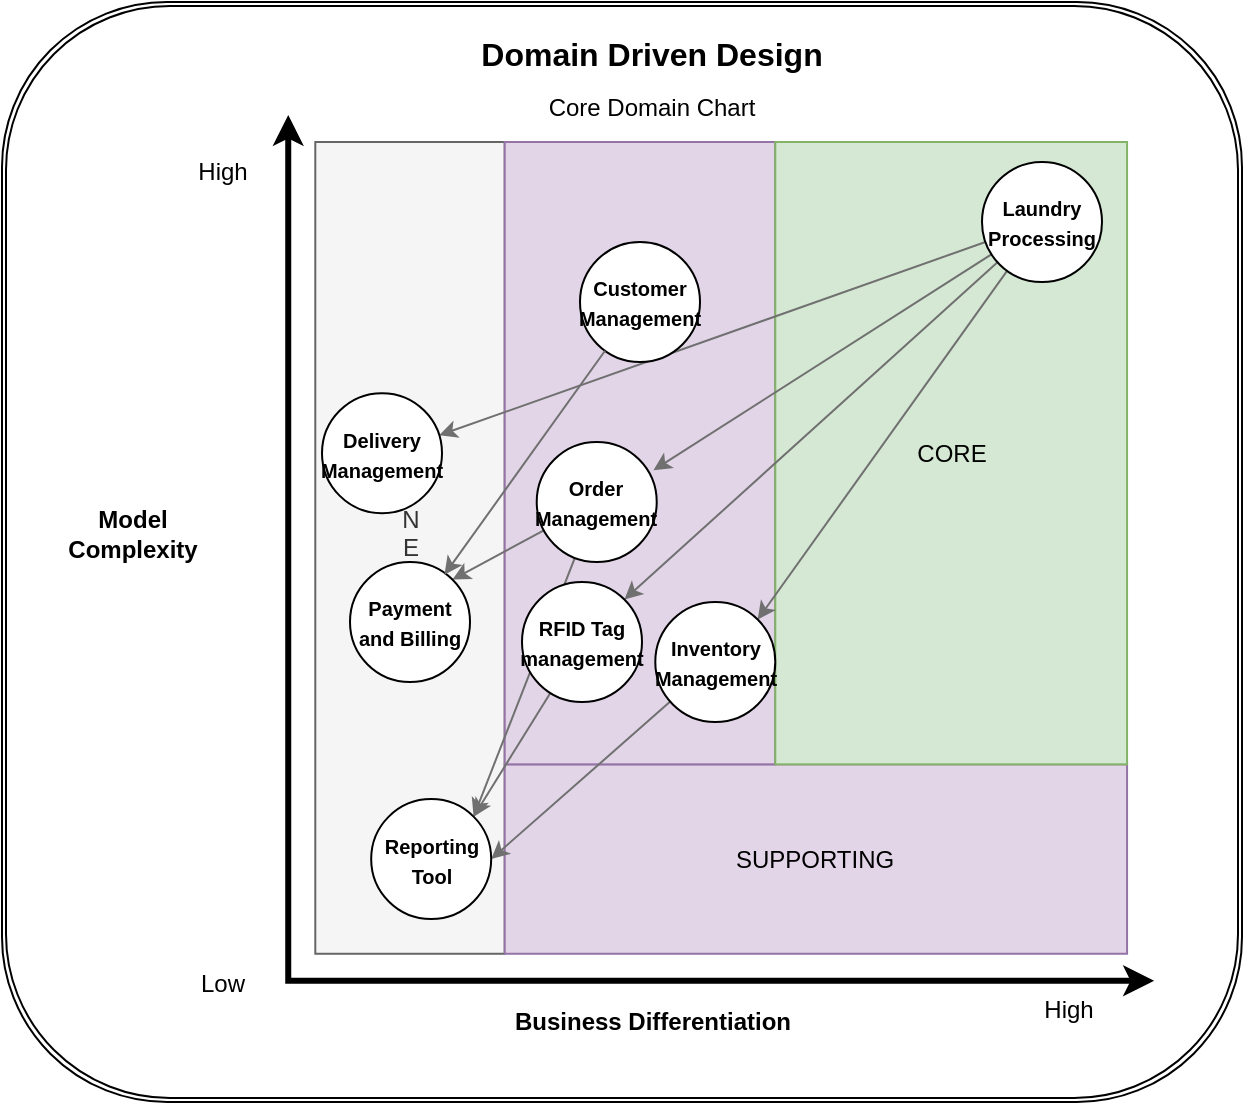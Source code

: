 <mxfile version="22.1.5" type="device">
  <diagram name="Page-1" id="aKo8Me5m3sxfuaf3LqEu">
    <mxGraphModel dx="1865" dy="1249" grid="1" gridSize="10" guides="1" tooltips="1" connect="1" arrows="1" fold="1" page="1" pageScale="1" pageWidth="850" pageHeight="1100" math="0" shadow="0">
      <root>
        <mxCell id="0" />
        <mxCell id="1" parent="0" />
        <mxCell id="ZvzKdwdDJXi8HPL2UeGB-38" value="" style="group;aspect=fixed;" vertex="1" connectable="0" parent="1">
          <mxGeometry x="120" y="170" width="620" height="550" as="geometry" />
        </mxCell>
        <mxCell id="ZvzKdwdDJXi8HPL2UeGB-32" value="" style="shape=ext;double=1;rounded=1;whiteSpace=wrap;html=1;" vertex="1" parent="ZvzKdwdDJXi8HPL2UeGB-38">
          <mxGeometry width="620" height="550" as="geometry" />
        </mxCell>
        <mxCell id="ZvzKdwdDJXi8HPL2UeGB-13" value="" style="group;aspect=fixed;movable=1;resizable=1;rotatable=1;deletable=1;editable=1;locked=0;connectable=1;" vertex="1" connectable="0" parent="ZvzKdwdDJXi8HPL2UeGB-38">
          <mxGeometry x="20" y="70" width="554.71" height="460" as="geometry" />
        </mxCell>
        <mxCell id="ZvzKdwdDJXi8HPL2UeGB-1" value="" style="endArrow=classic;startArrow=classic;html=1;rounded=0;strokeWidth=3;" edge="1" parent="ZvzKdwdDJXi8HPL2UeGB-13">
          <mxGeometry width="50" height="50" relative="1" as="geometry">
            <mxPoint x="556.063" y="419.412" as="sourcePoint" />
            <mxPoint x="123.119" y="-13.529" as="targetPoint" />
            <Array as="points">
              <mxPoint x="123.119" y="419.412" />
            </Array>
          </mxGeometry>
        </mxCell>
        <mxCell id="ZvzKdwdDJXi8HPL2UeGB-2" value="G&lt;br&gt;E&lt;br&gt;N&lt;br&gt;E&lt;br&gt;R&lt;br&gt;I&lt;br&gt;C" style="rounded=0;whiteSpace=wrap;html=1;fillColor=#f5f5f5;fontColor=#333333;strokeColor=#666666;" vertex="1" parent="ZvzKdwdDJXi8HPL2UeGB-13">
          <mxGeometry x="136.648" width="94.707" height="405.882" as="geometry" />
        </mxCell>
        <mxCell id="ZvzKdwdDJXi8HPL2UeGB-3" value="SUPPORTING" style="rounded=0;whiteSpace=wrap;html=1;fillColor=#e1d5e7;strokeColor=#9673a6;" vertex="1" parent="ZvzKdwdDJXi8HPL2UeGB-13">
          <mxGeometry x="231.355" y="311.176" width="311.179" height="94.706" as="geometry" />
        </mxCell>
        <mxCell id="ZvzKdwdDJXi8HPL2UeGB-4" value="" style="rounded=0;whiteSpace=wrap;html=1;fillColor=#e1d5e7;strokeColor=#9673a6;" vertex="1" parent="ZvzKdwdDJXi8HPL2UeGB-13">
          <mxGeometry x="231.355" width="135.295" height="311.176" as="geometry" />
        </mxCell>
        <mxCell id="ZvzKdwdDJXi8HPL2UeGB-6" value="CORE" style="rounded=0;whiteSpace=wrap;html=1;fillColor=#d5e8d4;strokeColor=#82b366;" vertex="1" parent="ZvzKdwdDJXi8HPL2UeGB-13">
          <mxGeometry x="366.65" width="175.884" height="311.176" as="geometry" />
        </mxCell>
        <mxCell id="ZvzKdwdDJXi8HPL2UeGB-7" value="High" style="text;html=1;align=center;verticalAlign=middle;resizable=0;points=[];autosize=1;strokeColor=none;fillColor=none;" vertex="1" parent="ZvzKdwdDJXi8HPL2UeGB-13">
          <mxGeometry x="64.942" width="50" height="30" as="geometry" />
        </mxCell>
        <mxCell id="ZvzKdwdDJXi8HPL2UeGB-8" value="High" style="text;html=1;align=center;verticalAlign=middle;resizable=0;points=[];autosize=1;strokeColor=none;fillColor=none;" vertex="1" parent="ZvzKdwdDJXi8HPL2UeGB-13">
          <mxGeometry x="488.415" y="419.412" width="50" height="30" as="geometry" />
        </mxCell>
        <mxCell id="ZvzKdwdDJXi8HPL2UeGB-9" value="Low" style="text;html=1;align=center;verticalAlign=middle;resizable=0;points=[];autosize=1;strokeColor=none;fillColor=none;" vertex="1" parent="ZvzKdwdDJXi8HPL2UeGB-13">
          <mxGeometry x="64.942" y="405.882" width="50" height="30" as="geometry" />
        </mxCell>
        <mxCell id="ZvzKdwdDJXi8HPL2UeGB-10" value="&lt;b&gt;Model &lt;br&gt;Complexity&lt;/b&gt;" style="text;html=1;align=center;verticalAlign=middle;resizable=0;points=[];autosize=1;strokeColor=none;fillColor=none;" vertex="1" parent="ZvzKdwdDJXi8HPL2UeGB-13">
          <mxGeometry y="175.882" width="90" height="40" as="geometry" />
        </mxCell>
        <mxCell id="ZvzKdwdDJXi8HPL2UeGB-11" value="&lt;b&gt;Business Differentiation&lt;/b&gt;" style="text;html=1;align=center;verticalAlign=middle;resizable=0;points=[];autosize=1;strokeColor=none;fillColor=none;" vertex="1" parent="ZvzKdwdDJXi8HPL2UeGB-13">
          <mxGeometry x="224.59" y="424.824" width="160" height="30" as="geometry" />
        </mxCell>
        <mxCell id="ZvzKdwdDJXi8HPL2UeGB-21" style="rounded=0;orthogonalLoop=1;jettySize=auto;html=1;entryX=0.977;entryY=0.351;entryDx=0;entryDy=0;strokeColor=#707070;entryPerimeter=0;" edge="1" parent="ZvzKdwdDJXi8HPL2UeGB-13" source="ZvzKdwdDJXi8HPL2UeGB-12" target="ZvzKdwdDJXi8HPL2UeGB-17">
          <mxGeometry relative="1" as="geometry" />
        </mxCell>
        <mxCell id="ZvzKdwdDJXi8HPL2UeGB-22" style="rounded=0;orthogonalLoop=1;jettySize=auto;html=1;entryX=0.973;entryY=0.235;entryDx=0;entryDy=0;strokeColor=#707070;entryPerimeter=0;" edge="1" parent="ZvzKdwdDJXi8HPL2UeGB-13" source="ZvzKdwdDJXi8HPL2UeGB-12" target="ZvzKdwdDJXi8HPL2UeGB-15">
          <mxGeometry relative="1" as="geometry" />
        </mxCell>
        <mxCell id="ZvzKdwdDJXi8HPL2UeGB-23" style="rounded=0;orthogonalLoop=1;jettySize=auto;html=1;entryX=1;entryY=0;entryDx=0;entryDy=0;strokeColor=#707070;" edge="1" parent="ZvzKdwdDJXi8HPL2UeGB-13" source="ZvzKdwdDJXi8HPL2UeGB-12" target="ZvzKdwdDJXi8HPL2UeGB-14">
          <mxGeometry relative="1" as="geometry" />
        </mxCell>
        <mxCell id="ZvzKdwdDJXi8HPL2UeGB-24" style="rounded=0;orthogonalLoop=1;jettySize=auto;html=1;entryX=1;entryY=0;entryDx=0;entryDy=0;strokeColor=#707070;" edge="1" parent="ZvzKdwdDJXi8HPL2UeGB-13" source="ZvzKdwdDJXi8HPL2UeGB-12" target="ZvzKdwdDJXi8HPL2UeGB-20">
          <mxGeometry relative="1" as="geometry" />
        </mxCell>
        <mxCell id="ZvzKdwdDJXi8HPL2UeGB-12" value="&lt;font style=&quot;font-size: 10px;&quot;&gt;&lt;b&gt;Laundry Processing&lt;/b&gt;&lt;/font&gt;" style="ellipse;whiteSpace=wrap;html=1;aspect=fixed;" vertex="1" parent="ZvzKdwdDJXi8HPL2UeGB-13">
          <mxGeometry x="470" y="10" width="60" height="60" as="geometry" />
        </mxCell>
        <mxCell id="ZvzKdwdDJXi8HPL2UeGB-16" value="&lt;b&gt;&lt;font style=&quot;font-size: 10px;&quot;&gt;Customer Management&lt;/font&gt;&lt;/b&gt;" style="ellipse;whiteSpace=wrap;html=1;aspect=fixed;" vertex="1" parent="ZvzKdwdDJXi8HPL2UeGB-13">
          <mxGeometry x="269" y="50" width="60" height="60" as="geometry" />
        </mxCell>
        <mxCell id="ZvzKdwdDJXi8HPL2UeGB-25" style="rounded=0;orthogonalLoop=1;jettySize=auto;html=1;entryX=1;entryY=0;entryDx=0;entryDy=0;strokeColor=#707070;" edge="1" parent="ZvzKdwdDJXi8HPL2UeGB-13" source="ZvzKdwdDJXi8HPL2UeGB-15" target="ZvzKdwdDJXi8HPL2UeGB-19">
          <mxGeometry relative="1" as="geometry" />
        </mxCell>
        <mxCell id="ZvzKdwdDJXi8HPL2UeGB-28" style="rounded=0;orthogonalLoop=1;jettySize=auto;html=1;entryX=1;entryY=0;entryDx=0;entryDy=0;strokeColor=#707070;" edge="1" parent="ZvzKdwdDJXi8HPL2UeGB-13" source="ZvzKdwdDJXi8HPL2UeGB-15" target="ZvzKdwdDJXi8HPL2UeGB-18">
          <mxGeometry relative="1" as="geometry" />
        </mxCell>
        <mxCell id="ZvzKdwdDJXi8HPL2UeGB-15" value="&lt;b style=&quot;&quot;&gt;&lt;font style=&quot;font-size: 10px;&quot;&gt;Order Management&lt;/font&gt;&lt;/b&gt;" style="ellipse;whiteSpace=wrap;html=1;aspect=fixed;" vertex="1" parent="ZvzKdwdDJXi8HPL2UeGB-13">
          <mxGeometry x="247.36" y="150" width="60" height="60" as="geometry" />
        </mxCell>
        <mxCell id="ZvzKdwdDJXi8HPL2UeGB-26" style="rounded=0;orthogonalLoop=1;jettySize=auto;html=1;entryX=1;entryY=0.5;entryDx=0;entryDy=0;strokeColor=#707070;" edge="1" parent="ZvzKdwdDJXi8HPL2UeGB-13" source="ZvzKdwdDJXi8HPL2UeGB-14" target="ZvzKdwdDJXi8HPL2UeGB-19">
          <mxGeometry relative="1" as="geometry" />
        </mxCell>
        <mxCell id="ZvzKdwdDJXi8HPL2UeGB-14" value="&lt;b&gt;&lt;font style=&quot;font-size: 10px;&quot;&gt;Inventory Management&lt;/font&gt;&lt;/b&gt;" style="ellipse;whiteSpace=wrap;html=1;aspect=fixed;" vertex="1" parent="ZvzKdwdDJXi8HPL2UeGB-13">
          <mxGeometry x="306.65" y="230" width="60" height="60" as="geometry" />
        </mxCell>
        <mxCell id="ZvzKdwdDJXi8HPL2UeGB-27" style="rounded=0;orthogonalLoop=1;jettySize=auto;html=1;entryX=1;entryY=0;entryDx=0;entryDy=0;strokeColor=#707070;" edge="1" parent="ZvzKdwdDJXi8HPL2UeGB-13" source="ZvzKdwdDJXi8HPL2UeGB-20" target="ZvzKdwdDJXi8HPL2UeGB-19">
          <mxGeometry relative="1" as="geometry" />
        </mxCell>
        <mxCell id="ZvzKdwdDJXi8HPL2UeGB-20" value="&lt;b&gt;&lt;font style=&quot;font-size: 10px;&quot;&gt;RFID Tag management&lt;/font&gt;&lt;/b&gt;" style="ellipse;whiteSpace=wrap;html=1;aspect=fixed;" vertex="1" parent="ZvzKdwdDJXi8HPL2UeGB-13">
          <mxGeometry x="240" y="220" width="60" height="60" as="geometry" />
        </mxCell>
        <mxCell id="ZvzKdwdDJXi8HPL2UeGB-17" value="&lt;b&gt;&lt;font style=&quot;font-size: 10px;&quot;&gt;Delivery Management&lt;/font&gt;&lt;/b&gt;" style="ellipse;whiteSpace=wrap;html=1;aspect=fixed;" vertex="1" parent="ZvzKdwdDJXi8HPL2UeGB-13">
          <mxGeometry x="140" y="125.59" width="60" height="60" as="geometry" />
        </mxCell>
        <mxCell id="ZvzKdwdDJXi8HPL2UeGB-18" value="&lt;b&gt;&lt;font style=&quot;font-size: 10px;&quot;&gt;Payment and Billing&lt;/font&gt;&lt;/b&gt;" style="ellipse;whiteSpace=wrap;html=1;aspect=fixed;" vertex="1" parent="ZvzKdwdDJXi8HPL2UeGB-13">
          <mxGeometry x="154" y="210" width="60" height="60" as="geometry" />
        </mxCell>
        <mxCell id="ZvzKdwdDJXi8HPL2UeGB-19" value="&lt;b&gt;&lt;font style=&quot;font-size: 10px;&quot;&gt;Reporting Tool&lt;/font&gt;&lt;/b&gt;" style="ellipse;whiteSpace=wrap;html=1;aspect=fixed;" vertex="1" parent="ZvzKdwdDJXi8HPL2UeGB-13">
          <mxGeometry x="164.59" y="328.53" width="60" height="60" as="geometry" />
        </mxCell>
        <mxCell id="ZvzKdwdDJXi8HPL2UeGB-31" style="rounded=0;orthogonalLoop=1;jettySize=auto;html=1;entryX=0.787;entryY=0.106;entryDx=0;entryDy=0;entryPerimeter=0;strokeColor=#707070;" edge="1" parent="ZvzKdwdDJXi8HPL2UeGB-13" source="ZvzKdwdDJXi8HPL2UeGB-16" target="ZvzKdwdDJXi8HPL2UeGB-18">
          <mxGeometry relative="1" as="geometry" />
        </mxCell>
        <mxCell id="ZvzKdwdDJXi8HPL2UeGB-37" value="" style="group;aspect=fixed;" vertex="1" connectable="0" parent="ZvzKdwdDJXi8HPL2UeGB-38">
          <mxGeometry x="220" y="8" width="210" height="70" as="geometry" />
        </mxCell>
        <mxCell id="ZvzKdwdDJXi8HPL2UeGB-33" value="&lt;b&gt;&lt;font style=&quot;font-size: 16px;&quot;&gt;Domain Driven Design&lt;/font&gt;&lt;/b&gt;" style="text;html=1;strokeColor=none;fillColor=none;align=center;verticalAlign=middle;whiteSpace=wrap;rounded=0;" vertex="1" parent="ZvzKdwdDJXi8HPL2UeGB-37">
          <mxGeometry width="210" height="35" as="geometry" />
        </mxCell>
        <mxCell id="ZvzKdwdDJXi8HPL2UeGB-35" value="Core Domain Chart" style="text;html=1;strokeColor=none;fillColor=none;align=center;verticalAlign=middle;whiteSpace=wrap;rounded=0;" vertex="1" parent="ZvzKdwdDJXi8HPL2UeGB-37">
          <mxGeometry x="40.833" y="27" width="128.333" height="35" as="geometry" />
        </mxCell>
      </root>
    </mxGraphModel>
  </diagram>
</mxfile>
